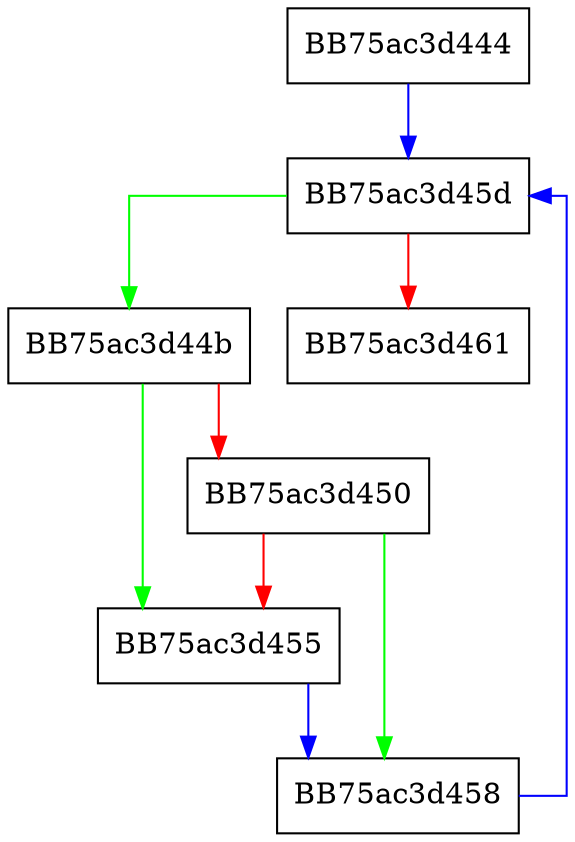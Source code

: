 digraph replace_char {
  node [shape="box"];
  graph [splines=ortho];
  BB75ac3d444 -> BB75ac3d45d [color="blue"];
  BB75ac3d44b -> BB75ac3d455 [color="green"];
  BB75ac3d44b -> BB75ac3d450 [color="red"];
  BB75ac3d450 -> BB75ac3d458 [color="green"];
  BB75ac3d450 -> BB75ac3d455 [color="red"];
  BB75ac3d455 -> BB75ac3d458 [color="blue"];
  BB75ac3d458 -> BB75ac3d45d [color="blue"];
  BB75ac3d45d -> BB75ac3d44b [color="green"];
  BB75ac3d45d -> BB75ac3d461 [color="red"];
}